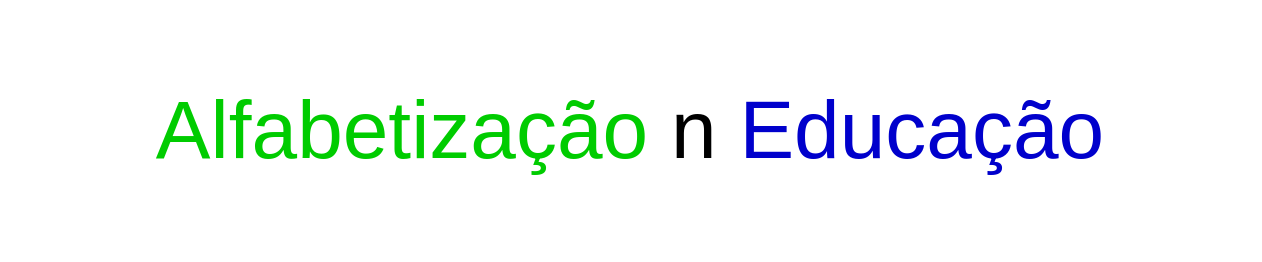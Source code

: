 <mxfile version="13.9.5" type="device"><diagram id="AWHcClvXxLHpBgzLmwbf" name="Página-1"><mxGraphModel dx="868" dy="534" grid="1" gridSize="10" guides="1" tooltips="1" connect="1" arrows="1" fold="1" page="1" pageScale="1" pageWidth="827" pageHeight="1169" math="0" shadow="0"><root><mxCell id="0"/><mxCell id="1" parent="0"/><mxCell id="DcFrH9ew29zgH7Mg2hhj-1" value="" style="rounded=0;whiteSpace=wrap;html=1;fillColor=none;strokeColor=none;" vertex="1" parent="1"><mxGeometry x="99" y="190" width="630" height="130" as="geometry"/></mxCell><mxCell id="DcFrH9ew29zgH7Mg2hhj-2" value="&lt;font style=&quot;font-size: 41px&quot;&gt;&lt;font color=&quot;#00cc00&quot;&gt;Alfabetização &lt;/font&gt;n&lt;font color=&quot;#00cc00&quot;&gt;&amp;nbsp;&lt;/font&gt;&lt;font color=&quot;#0000cc&quot;&gt;Educação&lt;/font&gt;&lt;/font&gt;" style="text;html=1;strokeColor=none;fillColor=none;align=center;verticalAlign=middle;whiteSpace=wrap;rounded=0;" vertex="1" parent="1"><mxGeometry x="151" y="232.5" width="526" height="45" as="geometry"/></mxCell></root></mxGraphModel></diagram></mxfile>